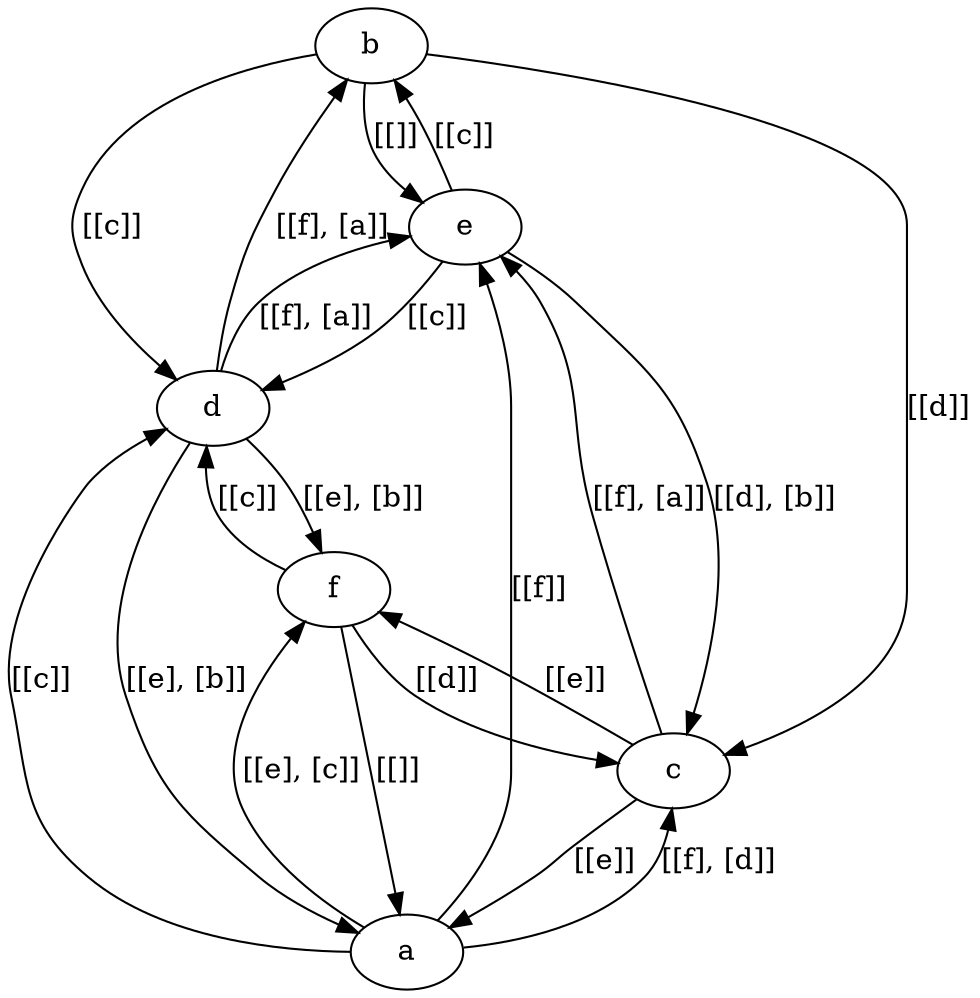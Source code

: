 digraph G {
Graph [rankdir=BT]
26 [label="a"]
27 [label="b"]
28 [label="c"]
29 [label="d"]
30 [label="e"]
31 [label="f"]
26->28 [label="[[f], [d]]"]
26->29 [label="[[c]]"]
26->30 [label="[[f]]"]
26->31 [label="[[e], [c]]"]
27->28 [label="[[d]]"]
27->29 [label="[[c]]"]
27->30 [label="[[]]"]
28->26 [label="[[e]]"]
28->30 [label="[[f], [a]]"]
28->31 [label="[[e]]"]
29->26 [label="[[e], [b]]"]
29->27 [label="[[f], [a]]"]
29->30 [label="[[f], [a]]"]
29->31 [label="[[e], [b]]"]
30->27 [label="[[c]]"]
30->28 [label="[[d], [b]]"]
30->29 [label="[[c]]"]
31->26 [label="[[]]"]
31->28 [label="[[d]]"]
31->29 [label="[[c]]"]
}
